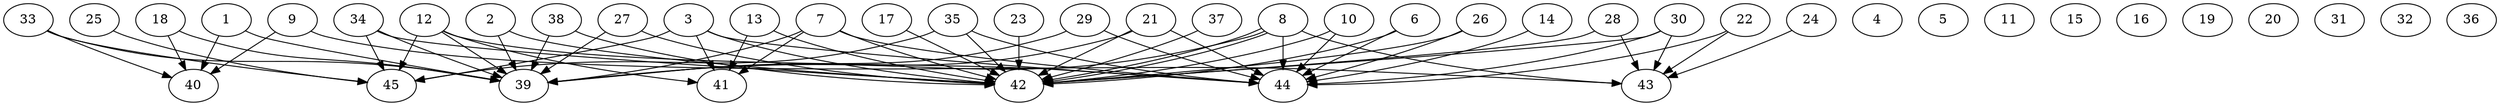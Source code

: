 // DAG automatically generated by daggen at Thu Oct  3 14:07:25 2019
// ./daggen --dot -n 45 --ccr 0.4 --fat 0.9 --regular 0.7 --density 0.6 --mindata 5242880 --maxdata 52428800 
digraph G {
  1 [size="111680000", alpha="0.16", expect_size="44672000"] 
  1 -> 39 [size ="44672000"]
  1 -> 40 [size ="44672000"]
  2 [size="126312960", alpha="0.17", expect_size="50525184"] 
  2 -> 39 [size ="50525184"]
  2 -> 42 [size ="50525184"]
  3 [size="87618560", alpha="0.09", expect_size="35047424"] 
  3 -> 41 [size ="35047424"]
  3 -> 42 [size ="35047424"]
  3 -> 44 [size ="35047424"]
  3 -> 45 [size ="35047424"]
  4 [size="102167040", alpha="0.14", expect_size="40866816"] 
  5 [size="40629760", alpha="0.06", expect_size="16251904"] 
  6 [size="107368960", alpha="0.13", expect_size="42947584"] 
  6 -> 42 [size ="42947584"]
  6 -> 44 [size ="42947584"]
  7 [size="55052800", alpha="0.14", expect_size="22021120"] 
  7 -> 39 [size ="22021120"]
  7 -> 41 [size ="22021120"]
  7 -> 42 [size ="22021120"]
  7 -> 44 [size ="22021120"]
  8 [size="106949120", alpha="0.07", expect_size="42779648"] 
  8 -> 39 [size ="42779648"]
  8 -> 42 [size ="42779648"]
  8 -> 42 [size ="42779648"]
  8 -> 43 [size ="42779648"]
  8 -> 44 [size ="42779648"]
  9 [size="61829120", alpha="0.03", expect_size="24731648"] 
  9 -> 40 [size ="24731648"]
  9 -> 43 [size ="24731648"]
  10 [size="68544000", alpha="0.03", expect_size="27417600"] 
  10 -> 42 [size ="27417600"]
  10 -> 44 [size ="27417600"]
  11 [size="66531840", alpha="0.03", expect_size="26612736"] 
  12 [size="40202240", alpha="0.06", expect_size="16080896"] 
  12 -> 39 [size ="16080896"]
  12 -> 41 [size ="16080896"]
  12 -> 44 [size ="16080896"]
  12 -> 45 [size ="16080896"]
  13 [size="23969280", alpha="0.11", expect_size="9587712"] 
  13 -> 41 [size ="9587712"]
  13 -> 42 [size ="9587712"]
  14 [size="74585600", alpha="0.14", expect_size="29834240"] 
  14 -> 44 [size ="29834240"]
  15 [size="38781440", alpha="0.16", expect_size="15512576"] 
  16 [size="72028160", alpha="0.19", expect_size="28811264"] 
  17 [size="33172480", alpha="0.14", expect_size="13268992"] 
  17 -> 42 [size ="13268992"]
  18 [size="113661440", alpha="0.19", expect_size="45464576"] 
  18 -> 39 [size ="45464576"]
  18 -> 40 [size ="45464576"]
  19 [size="35141120", alpha="0.11", expect_size="14056448"] 
  20 [size="54627840", alpha="0.15", expect_size="21851136"] 
  21 [size="73489920", alpha="0.15", expect_size="29395968"] 
  21 -> 39 [size ="29395968"]
  21 -> 42 [size ="29395968"]
  21 -> 44 [size ="29395968"]
  22 [size="88926720", alpha="0.15", expect_size="35570688"] 
  22 -> 43 [size ="35570688"]
  22 -> 44 [size ="35570688"]
  23 [size="126530560", alpha="0.07", expect_size="50612224"] 
  23 -> 42 [size ="50612224"]
  24 [size="72061440", alpha="0.15", expect_size="28824576"] 
  24 -> 43 [size ="28824576"]
  25 [size="39518720", alpha="0.07", expect_size="15807488"] 
  25 -> 45 [size ="15807488"]
  26 [size="18693120", alpha="0.15", expect_size="7477248"] 
  26 -> 42 [size ="7477248"]
  26 -> 44 [size ="7477248"]
  27 [size="128363520", alpha="0.10", expect_size="51345408"] 
  27 -> 39 [size ="51345408"]
  27 -> 42 [size ="51345408"]
  28 [size="90472960", alpha="0.02", expect_size="36189184"] 
  28 -> 42 [size ="36189184"]
  28 -> 43 [size ="36189184"]
  29 [size="86679040", alpha="0.01", expect_size="34671616"] 
  29 -> 39 [size ="34671616"]
  29 -> 44 [size ="34671616"]
  30 [size="32473600", alpha="0.10", expect_size="12989440"] 
  30 -> 42 [size ="12989440"]
  30 -> 43 [size ="12989440"]
  30 -> 44 [size ="12989440"]
  31 [size="119011840", alpha="0.08", expect_size="47604736"] 
  32 [size="90974720", alpha="0.10", expect_size="36389888"] 
  33 [size="61568000", alpha="0.15", expect_size="24627200"] 
  33 -> 39 [size ="24627200"]
  33 -> 40 [size ="24627200"]
  33 -> 45 [size ="24627200"]
  34 [size="105303040", alpha="0.09", expect_size="42121216"] 
  34 -> 39 [size ="42121216"]
  34 -> 42 [size ="42121216"]
  34 -> 45 [size ="42121216"]
  35 [size="75315200", alpha="0.08", expect_size="30126080"] 
  35 -> 42 [size ="30126080"]
  35 -> 44 [size ="30126080"]
  35 -> 45 [size ="30126080"]
  36 [size="117086720", alpha="0.18", expect_size="46834688"] 
  37 [size="88957440", alpha="0.10", expect_size="35582976"] 
  37 -> 42 [size ="35582976"]
  38 [size="32870400", alpha="0.20", expect_size="13148160"] 
  38 -> 39 [size ="13148160"]
  38 -> 42 [size ="13148160"]
  39 [size="42672640", alpha="0.13", expect_size="17069056"] 
  40 [size="49121280", alpha="0.13", expect_size="19648512"] 
  41 [size="107655680", alpha="0.04", expect_size="43062272"] 
  42 [size="35770880", alpha="0.07", expect_size="14308352"] 
  43 [size="96496640", alpha="0.10", expect_size="38598656"] 
  44 [size="64762880", alpha="0.02", expect_size="25905152"] 
  45 [size="120017920", alpha="0.20", expect_size="48007168"] 
}
